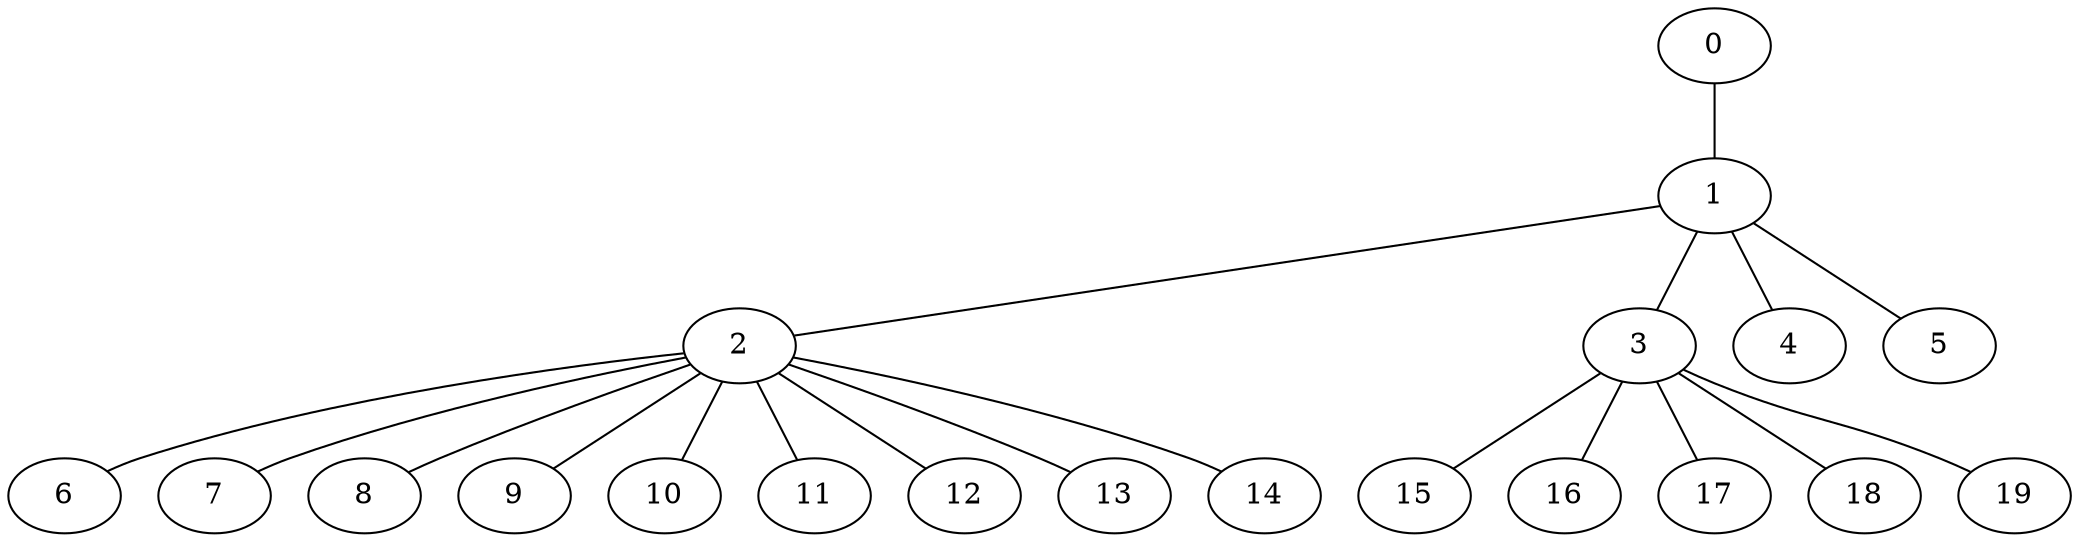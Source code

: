 
graph graphname {
    0 -- 1
1 -- 2
1 -- 3
1 -- 4
1 -- 5
2 -- 6
2 -- 7
2 -- 8
2 -- 9
2 -- 10
2 -- 11
2 -- 12
2 -- 13
2 -- 14
3 -- 15
3 -- 16
3 -- 17
3 -- 18
3 -- 19

}
